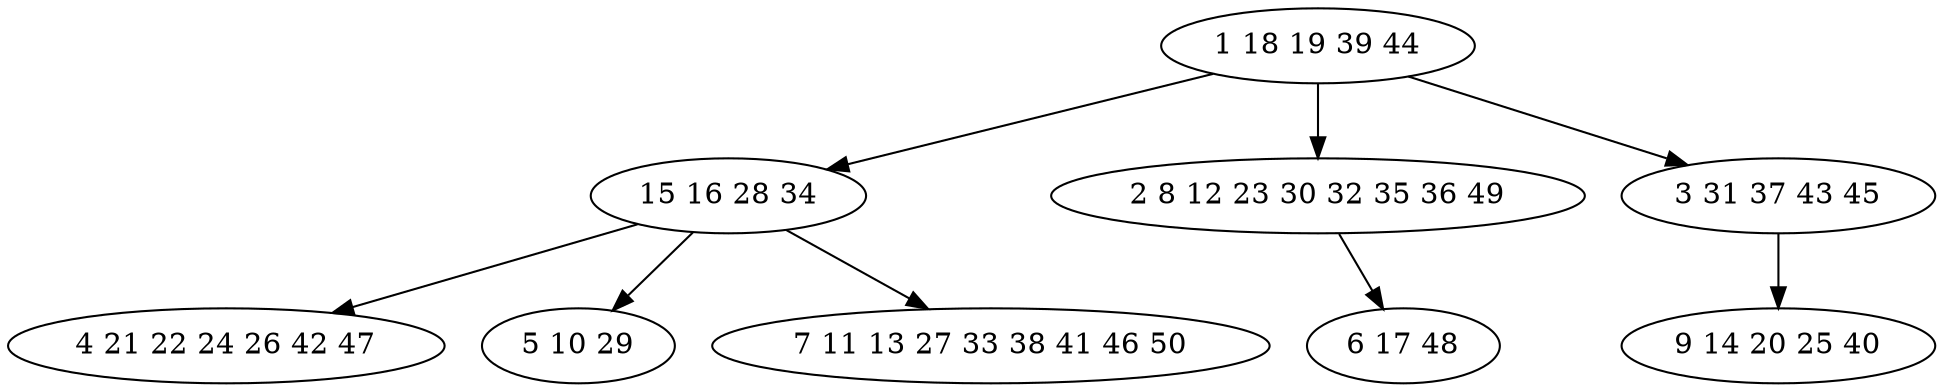digraph true_tree {
	"0" -> "1"
	"1" -> "2"
	"0" -> "3"
	"0" -> "4"
	"1" -> "5"
	"1" -> "6"
	"3" -> "7"
	"4" -> "8"
	"0" [label="1 18 19 39 44"];
	"1" [label="15 16 28 34"];
	"2" [label="4 21 22 24 26 42 47"];
	"3" [label="2 8 12 23 30 32 35 36 49"];
	"4" [label="3 31 37 43 45"];
	"5" [label="5 10 29"];
	"6" [label="7 11 13 27 33 38 41 46 50"];
	"7" [label="6 17 48"];
	"8" [label="9 14 20 25 40"];
}
